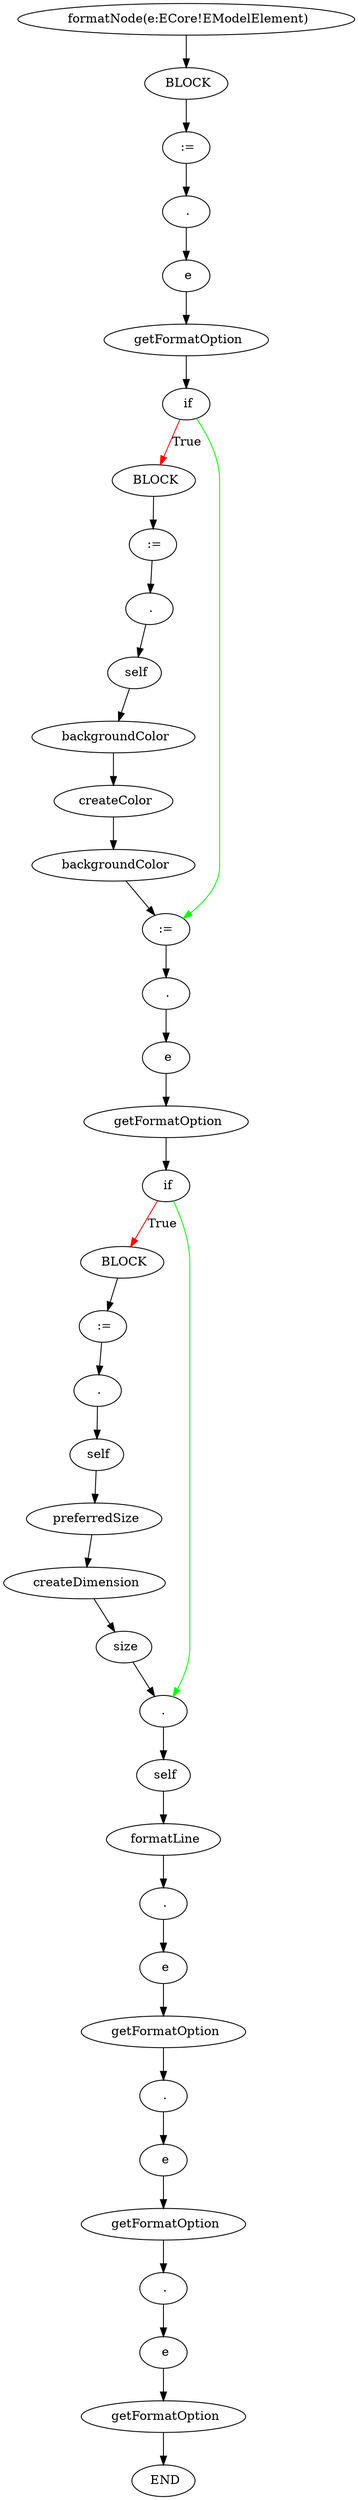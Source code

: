 digraph testGraph {
2136[label=" formatNode(e:ECore!EModelElement)"]
2138[label="BLOCK"]
2136 -> 2138[color=black]
2138[label=" BLOCK"]
2139[label=":="]
2138 -> 2139[color=black]
2139[label=" :="]
2142[label="."]
2139 -> 2142[color=black]
2142[label=" ."]
2143[label="e"]
2142 -> 2143[color=black]
2143[label=" e"]
2144[label="getFormatOption"]
2143 -> 2144[color=black]
2144[label=" getFormatOption"]
2147[label="if"]
2144 -> 2147[color=black]
2147[label=" if"]
2148[label="BLOCK"]
2147 -> 2148[label="True",color=red]
2161[label=":="]
2147 -> 2161[color=green]
2148[label=" BLOCK"]
2149[label=":="]
2148 -> 2149[color=black]
2161[label=" :="]
2164[label="."]
2161 -> 2164[color=black]
2149[label=" :="]
2150[label="."]
2149 -> 2150[color=black]
2164[label=" ."]
2165[label="e"]
2164 -> 2165[color=black]
2150[label=" ."]
2151[label="self"]
2150 -> 2151[color=black]
2165[label=" e"]
2166[label="getFormatOption"]
2165 -> 2166[color=black]
2151[label=" self"]
2152[label="backgroundColor"]
2151 -> 2152[color=black]
2166[label=" getFormatOption"]
2169[label="if"]
2166 -> 2169[color=black]
2152[label=" backgroundColor"]
2153[label="createColor"]
2152 -> 2153[color=black]
2169[label=" if"]
2170[label="BLOCK"]
2169 -> 2170[label="True",color=red]
2183[label="."]
2169 -> 2183[color=green]
2153[label=" createColor"]
2155[label="backgroundColor"]
2153 -> 2155[color=black]
2170[label=" BLOCK"]
2171[label=":="]
2170 -> 2171[color=black]
2183[label=" ."]
2184[label="self"]
2183 -> 2184[color=black]
2155[label=" backgroundColor"]
2161[label=":="]
2155 -> 2161[color=black]
2171[label=" :="]
2172[label="."]
2171 -> 2172[color=black]
2184[label=" self"]
2185[label="formatLine"]
2184 -> 2185[color=black]
2172[label=" ."]
2173[label="self"]
2172 -> 2173[color=black]
2185[label=" formatLine"]
2187[label="."]
2185 -> 2187[color=black]
2173[label=" self"]
2174[label="preferredSize"]
2173 -> 2174[color=black]
2187[label=" ."]
2188[label="e"]
2187 -> 2188[color=black]
2174[label=" preferredSize"]
2175[label="createDimension"]
2174 -> 2175[color=black]
2188[label=" e"]
2189[label="getFormatOption"]
2188 -> 2189[color=black]
2175[label=" createDimension"]
2177[label="size"]
2175 -> 2177[color=black]
2189[label=" getFormatOption"]
2192[label="."]
2189 -> 2192[color=black]
2177[label=" size"]
2183[label="."]
2177 -> 2183[color=black]
2192[label=" ."]
2193[label="e"]
2192 -> 2193[color=black]
2193[label=" e"]
2194[label="getFormatOption"]
2193 -> 2194[color=black]
2194[label=" getFormatOption"]
2197[label="."]
2194 -> 2197[color=black]
2197[label=" ."]
2198[label="e"]
2197 -> 2198[color=black]
2198[label=" e"]
2199[label="getFormatOption"]
2198 -> 2199[color=black]
2199[label=" getFormatOption"]
2137[label="END"]
2199 -> 2137[color=black]
2137[label=" END"]
}
